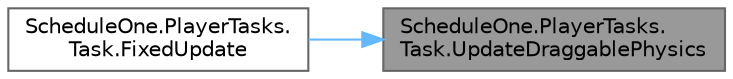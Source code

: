 digraph "ScheduleOne.PlayerTasks.Task.UpdateDraggablePhysics"
{
 // LATEX_PDF_SIZE
  bgcolor="transparent";
  edge [fontname=Helvetica,fontsize=10,labelfontname=Helvetica,labelfontsize=10];
  node [fontname=Helvetica,fontsize=10,shape=box,height=0.2,width=0.4];
  rankdir="RL";
  Node1 [id="Node000001",label="ScheduleOne.PlayerTasks.\lTask.UpdateDraggablePhysics",height=0.2,width=0.4,color="gray40", fillcolor="grey60", style="filled", fontcolor="black",tooltip=" "];
  Node1 -> Node2 [id="edge1_Node000001_Node000002",dir="back",color="steelblue1",style="solid",tooltip=" "];
  Node2 [id="Node000002",label="ScheduleOne.PlayerTasks.\lTask.FixedUpdate",height=0.2,width=0.4,color="grey40", fillcolor="white", style="filled",URL="$class_schedule_one_1_1_player_tasks_1_1_task.html#a163835d77fe470adf2957a83ce6ea636",tooltip=" "];
}
